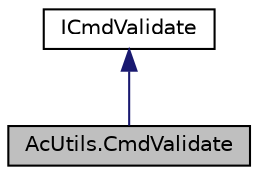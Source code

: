 digraph "AcUtils.CmdValidate"
{
  edge [fontname="Helvetica",fontsize="10",labelfontname="Helvetica",labelfontsize="10"];
  node [fontname="Helvetica",fontsize="10",shape=record];
  Node0 [label="AcUtils.CmdValidate",height=0.2,width=0.4,color="black", fillcolor="grey75", style="filled", fontcolor="black"];
  Node1 -> Node0 [dir="back",color="midnightblue",fontsize="10",style="solid",fontname="Helvetica"];
  Node1 [label="ICmdValidate",height=0.2,width=0.4,color="black", fillcolor="white", style="filled",URL="$interface_ac_utils_1_1_i_cmd_validate.html",tooltip="Implement to change the default logic used to determine if an AcUtilsException should be thrown based..."];
}
